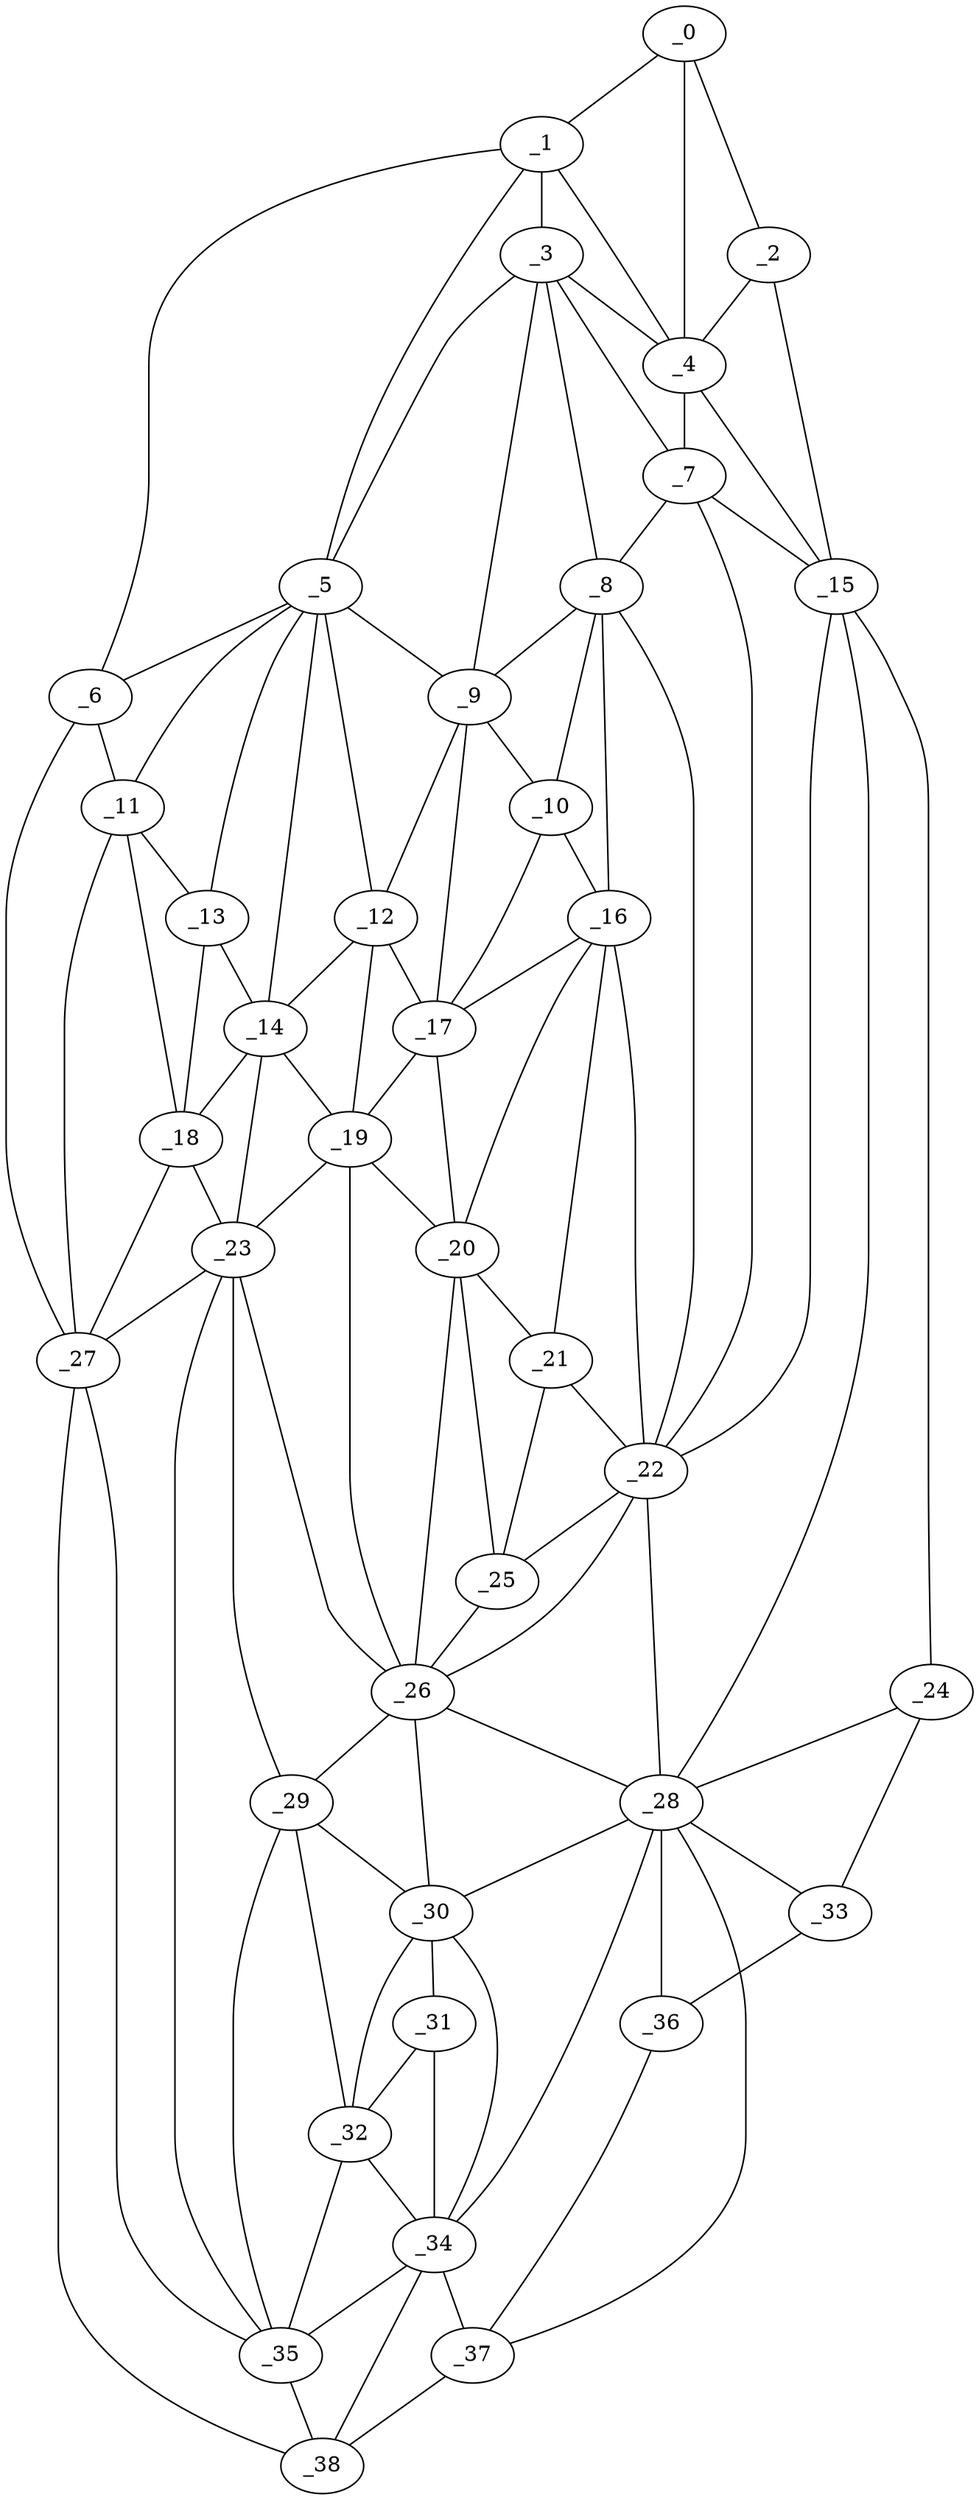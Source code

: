 graph "obj39__320.gxl" {
	_0	 [x=10,
		y=38];
	_1	 [x=12,
		y=44];
	_0 -- _1	 [valence=1];
	_2	 [x=13,
		y=22];
	_0 -- _2	 [valence=1];
	_4	 [x=40,
		y=35];
	_0 -- _4	 [valence=2];
	_3	 [x=38,
		y=57];
	_1 -- _3	 [valence=1];
	_1 -- _4	 [valence=2];
	_5	 [x=40,
		y=81];
	_1 -- _5	 [valence=2];
	_6	 [x=46,
		y=125];
	_1 -- _6	 [valence=1];
	_2 -- _4	 [valence=1];
	_15	 [x=67,
		y=7];
	_2 -- _15	 [valence=1];
	_3 -- _4	 [valence=2];
	_3 -- _5	 [valence=2];
	_7	 [x=49,
		y=39];
	_3 -- _7	 [valence=2];
	_8	 [x=53,
		y=58];
	_3 -- _8	 [valence=2];
	_9	 [x=56,
		y=73];
	_3 -- _9	 [valence=1];
	_4 -- _7	 [valence=2];
	_4 -- _15	 [valence=1];
	_5 -- _6	 [valence=2];
	_5 -- _9	 [valence=1];
	_11	 [x=58,
		y=112];
	_5 -- _11	 [valence=1];
	_12	 [x=59,
		y=80];
	_5 -- _12	 [valence=2];
	_13	 [x=65,
		y=105];
	_5 -- _13	 [valence=2];
	_14	 [x=66,
		y=88];
	_5 -- _14	 [valence=2];
	_6 -- _11	 [valence=2];
	_27	 [x=96,
		y=110];
	_6 -- _27	 [valence=1];
	_7 -- _8	 [valence=2];
	_7 -- _15	 [valence=2];
	_22	 [x=80,
		y=51];
	_7 -- _22	 [valence=1];
	_8 -- _9	 [valence=2];
	_10	 [x=58,
		y=67];
	_8 -- _10	 [valence=1];
	_16	 [x=69,
		y=65];
	_8 -- _16	 [valence=2];
	_8 -- _22	 [valence=1];
	_9 -- _10	 [valence=2];
	_9 -- _12	 [valence=2];
	_17	 [x=69,
		y=71];
	_9 -- _17	 [valence=2];
	_10 -- _16	 [valence=2];
	_10 -- _17	 [valence=1];
	_11 -- _13	 [valence=2];
	_18	 [x=71,
		y=106];
	_11 -- _18	 [valence=2];
	_11 -- _27	 [valence=2];
	_12 -- _14	 [valence=2];
	_12 -- _17	 [valence=2];
	_19	 [x=74,
		y=84];
	_12 -- _19	 [valence=1];
	_13 -- _14	 [valence=1];
	_13 -- _18	 [valence=1];
	_14 -- _18	 [valence=2];
	_14 -- _19	 [valence=2];
	_23	 [x=85,
		y=99];
	_14 -- _23	 [valence=1];
	_15 -- _22	 [valence=2];
	_24	 [x=88,
		y=2];
	_15 -- _24	 [valence=1];
	_28	 [x=101,
		y=24];
	_15 -- _28	 [valence=2];
	_16 -- _17	 [valence=2];
	_20	 [x=76,
		y=69];
	_16 -- _20	 [valence=2];
	_21	 [x=78,
		y=62];
	_16 -- _21	 [valence=2];
	_16 -- _22	 [valence=2];
	_17 -- _19	 [valence=2];
	_17 -- _20	 [valence=1];
	_18 -- _23	 [valence=1];
	_18 -- _27	 [valence=1];
	_19 -- _20	 [valence=1];
	_19 -- _23	 [valence=2];
	_26	 [x=94,
		y=58];
	_19 -- _26	 [valence=2];
	_20 -- _21	 [valence=2];
	_25	 [x=88,
		y=59];
	_20 -- _25	 [valence=2];
	_20 -- _26	 [valence=2];
	_21 -- _22	 [valence=2];
	_21 -- _25	 [valence=2];
	_22 -- _25	 [valence=2];
	_22 -- _26	 [valence=2];
	_22 -- _28	 [valence=2];
	_23 -- _26	 [valence=1];
	_23 -- _27	 [valence=2];
	_29	 [x=103,
		y=59];
	_23 -- _29	 [valence=1];
	_35	 [x=117,
		y=98];
	_23 -- _35	 [valence=1];
	_24 -- _28	 [valence=2];
	_33	 [x=115,
		y=12];
	_24 -- _33	 [valence=1];
	_25 -- _26	 [valence=2];
	_26 -- _28	 [valence=2];
	_26 -- _29	 [valence=2];
	_30	 [x=104,
		y=55];
	_26 -- _30	 [valence=1];
	_27 -- _35	 [valence=2];
	_38	 [x=118,
		y=101];
	_27 -- _38	 [valence=1];
	_28 -- _30	 [valence=1];
	_28 -- _33	 [valence=2];
	_34	 [x=117,
		y=34];
	_28 -- _34	 [valence=2];
	_36	 [x=118,
		y=17];
	_28 -- _36	 [valence=2];
	_37	 [x=118,
		y=27];
	_28 -- _37	 [valence=2];
	_29 -- _30	 [valence=2];
	_32	 [x=112,
		y=58];
	_29 -- _32	 [valence=2];
	_29 -- _35	 [valence=2];
	_31	 [x=112,
		y=52];
	_30 -- _31	 [valence=2];
	_30 -- _32	 [valence=2];
	_30 -- _34	 [valence=2];
	_31 -- _32	 [valence=2];
	_31 -- _34	 [valence=1];
	_32 -- _34	 [valence=2];
	_32 -- _35	 [valence=1];
	_33 -- _36	 [valence=1];
	_34 -- _35	 [valence=2];
	_34 -- _37	 [valence=2];
	_34 -- _38	 [valence=2];
	_35 -- _38	 [valence=2];
	_36 -- _37	 [valence=1];
	_37 -- _38	 [valence=1];
}
